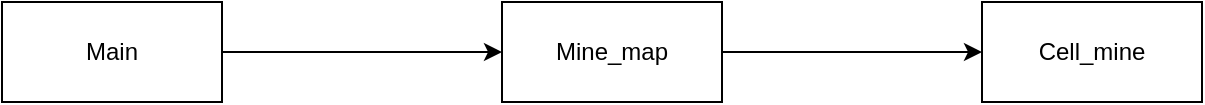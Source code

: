 <mxfile version="21.0.2" type="github">
  <diagram name="Page-1" id="5U4ZQ7DfF-FGeHSH0eRr">
    <mxGraphModel dx="1360" dy="766" grid="1" gridSize="10" guides="1" tooltips="1" connect="1" arrows="1" fold="1" page="1" pageScale="1" pageWidth="850" pageHeight="1100" math="0" shadow="0">
      <root>
        <mxCell id="0" />
        <mxCell id="1" parent="0" />
        <mxCell id="ciEmkqsHEa0hmPP_8YWY-4" style="edgeStyle=orthogonalEdgeStyle;rounded=0;orthogonalLoop=1;jettySize=auto;html=1;entryX=0;entryY=0.5;entryDx=0;entryDy=0;" edge="1" parent="1" source="ciEmkqsHEa0hmPP_8YWY-1" target="ciEmkqsHEa0hmPP_8YWY-2">
          <mxGeometry relative="1" as="geometry" />
        </mxCell>
        <mxCell id="ciEmkqsHEa0hmPP_8YWY-1" value="Main" style="html=1;whiteSpace=wrap;" vertex="1" parent="1">
          <mxGeometry x="110" y="80" width="110" height="50" as="geometry" />
        </mxCell>
        <mxCell id="ciEmkqsHEa0hmPP_8YWY-5" style="edgeStyle=orthogonalEdgeStyle;rounded=0;orthogonalLoop=1;jettySize=auto;html=1;entryX=0;entryY=0.5;entryDx=0;entryDy=0;" edge="1" parent="1" source="ciEmkqsHEa0hmPP_8YWY-2" target="ciEmkqsHEa0hmPP_8YWY-3">
          <mxGeometry relative="1" as="geometry" />
        </mxCell>
        <mxCell id="ciEmkqsHEa0hmPP_8YWY-2" value="Mine_map" style="html=1;whiteSpace=wrap;" vertex="1" parent="1">
          <mxGeometry x="360" y="80" width="110" height="50" as="geometry" />
        </mxCell>
        <mxCell id="ciEmkqsHEa0hmPP_8YWY-3" value="Cell_mine" style="html=1;whiteSpace=wrap;" vertex="1" parent="1">
          <mxGeometry x="600" y="80" width="110" height="50" as="geometry" />
        </mxCell>
      </root>
    </mxGraphModel>
  </diagram>
</mxfile>
